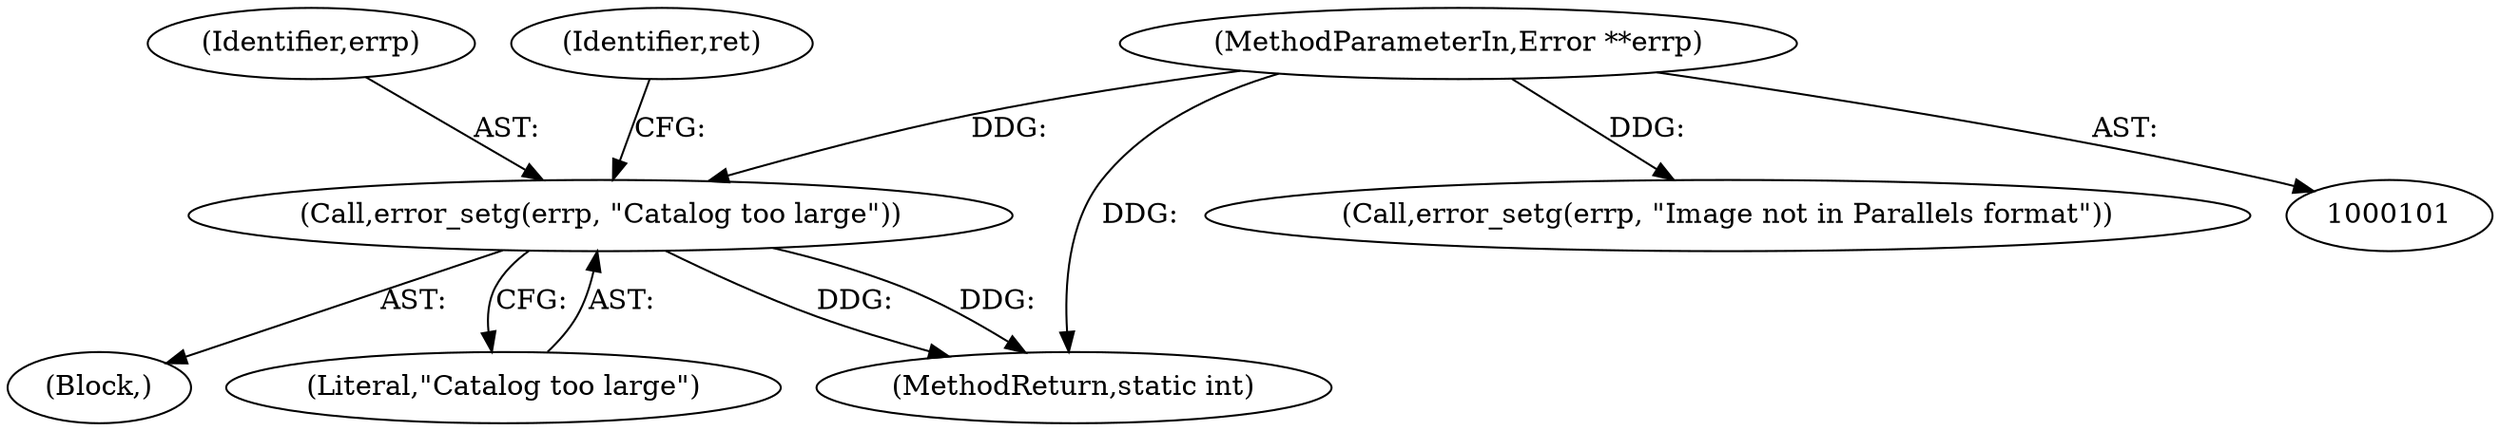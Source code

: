 digraph "0_qemu_afbcc40bee4ef51731102d7d4b499ee12fc182e1@pointer" {
"1000194" [label="(Call,error_setg(errp, \"Catalog too large\"))"];
"1000105" [label="(MethodParameterIn,Error **errp)"];
"1000193" [label="(Block,)"];
"1000195" [label="(Identifier,errp)"];
"1000153" [label="(Call,error_setg(errp, \"Image not in Parallels format\"))"];
"1000105" [label="(MethodParameterIn,Error **errp)"];
"1000196" [label="(Literal,\"Catalog too large\")"];
"1000248" [label="(MethodReturn,static int)"];
"1000194" [label="(Call,error_setg(errp, \"Catalog too large\"))"];
"1000198" [label="(Identifier,ret)"];
"1000194" -> "1000193"  [label="AST: "];
"1000194" -> "1000196"  [label="CFG: "];
"1000195" -> "1000194"  [label="AST: "];
"1000196" -> "1000194"  [label="AST: "];
"1000198" -> "1000194"  [label="CFG: "];
"1000194" -> "1000248"  [label="DDG: "];
"1000194" -> "1000248"  [label="DDG: "];
"1000105" -> "1000194"  [label="DDG: "];
"1000105" -> "1000101"  [label="AST: "];
"1000105" -> "1000248"  [label="DDG: "];
"1000105" -> "1000153"  [label="DDG: "];
}

